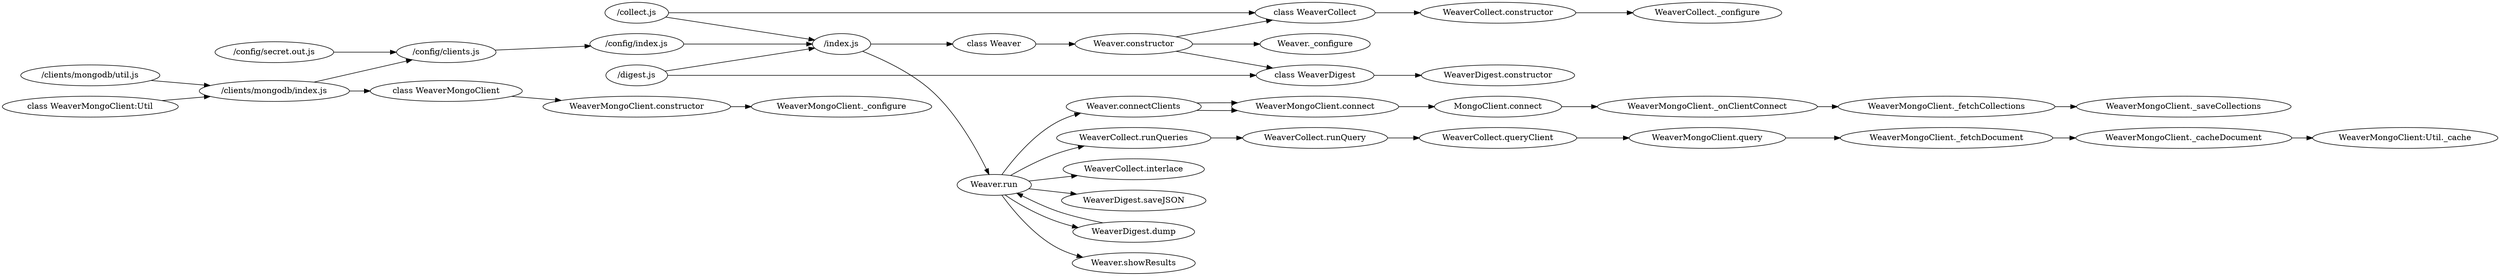 digraph g{
  rankdir = LR;
  "/config/secret.out.js" -> "/config/clients.js"
  "/clients/mongodb/util.js" -> "/clients/mongodb/index.js"
  "class WeaverMongoClient:Util" -> "/clients/mongodb/index.js"
  "/clients/mongodb/index.js" -> "class WeaverMongoClient"
  "class WeaverMongoClient" -> "WeaverMongoClient.constructor"
  "WeaverMongoClient.constructor" -> "WeaverMongoClient._configure"

  "/clients/mongodb/index.js" -> "/config/clients.js"

  "/config/clients.js" -> "/config/index.js"
  "/collect.js" -> "/index.js"
  "/digest.js" -> "/index.js"

  "/config/index.js" -> "/index.js"

  "/index.js" -> "class Weaver"

  "class Weaver" -> "Weaver.constructor"
    "Weaver.constructor" -> "class WeaverCollect"
    "Weaver.constructor" -> "class WeaverDigest"

  // "class Weaver" -> "Weaver._configure"
    "Weaver.constructor" -> "Weaver._configure"

  "/index.js" -> "Weaver.run"
    "Weaver.run" -> "Weaver.connectClients"
      "Weaver.connectClients" -> "WeaverMongoClient.connect"
      "Weaver.connectClients" -> "WeaverMongoClient.connect"
      "WeaverMongoClient.connect" -> "MongoClient.connect"
      "MongoClient.connect" -> "WeaverMongoClient._onClientConnect"
      "WeaverMongoClient._onClientConnect" -> "WeaverMongoClient._fetchCollections"
      "WeaverMongoClient._fetchCollections" -> "WeaverMongoClient._saveCollections"
    "Weaver.run" -> "WeaverCollect.runQueries"
    "WeaverCollect.runQueries" -> "WeaverCollect.runQuery"
    "WeaverCollect.runQuery" -> "WeaverCollect.queryClient"
    "WeaverCollect.queryClient" -> "WeaverMongoClient.query"
    "WeaverMongoClient.query" -> "WeaverMongoClient._fetchDocument"
    "WeaverMongoClient._fetchDocument" -> "WeaverMongoClient._cacheDocument"

    //
    //
    // I left off here, down below is the cache utility
    //
    //
    //
    //
    "WeaverMongoClient._cacheDocument" -> "WeaverMongoClient:Util._cache"


    "Weaver.run" -> "WeaverCollect.interlace"

    "Weaver.run" -> "WeaverDigest.saveJSON"
    "Weaver.run" -> "WeaverDigest.dump"
    "WeaverDigest.dump" -> "Weaver.run"

    "Weaver.run" -> "Weaver.showResults"

  // "class Weaver" -> "Weaver.showResults"

  "/collect.js" -> "class WeaverCollect"
    "class WeaverCollect" -> "WeaverCollect.constructor"
    "WeaverCollect.constructor" -> "WeaverCollect._configure"
    // "class WeaverCollect" -> "WeaverCollect.runQueries"
    // "class WeaverCollect" -> "WeaverCollect.interlace"

  "/digest.js" -> "class WeaverDigest"
    "class WeaverDigest" -> "WeaverDigest.constructor"
    // "class WeaverDigest" -> "WeaverDigest.saveJSON"
    // "class WeaverDigest" -> "WeaverDigest.dump"
}
